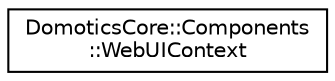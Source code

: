 digraph "Graphical Class Hierarchy"
{
 // LATEX_PDF_SIZE
  edge [fontname="Helvetica",fontsize="10",labelfontname="Helvetica",labelfontsize="10"];
  node [fontname="Helvetica",fontsize="10",shape=record];
  rankdir="LR";
  Node0 [label="DomoticsCore::Components\l::WebUIContext",height=0.2,width=0.4,color="black", fillcolor="white", style="filled",URL="$structDomoticsCore_1_1Components_1_1WebUIContext.html",tooltip="WebUI context - defines how component data appears in specific UI location."];
}
